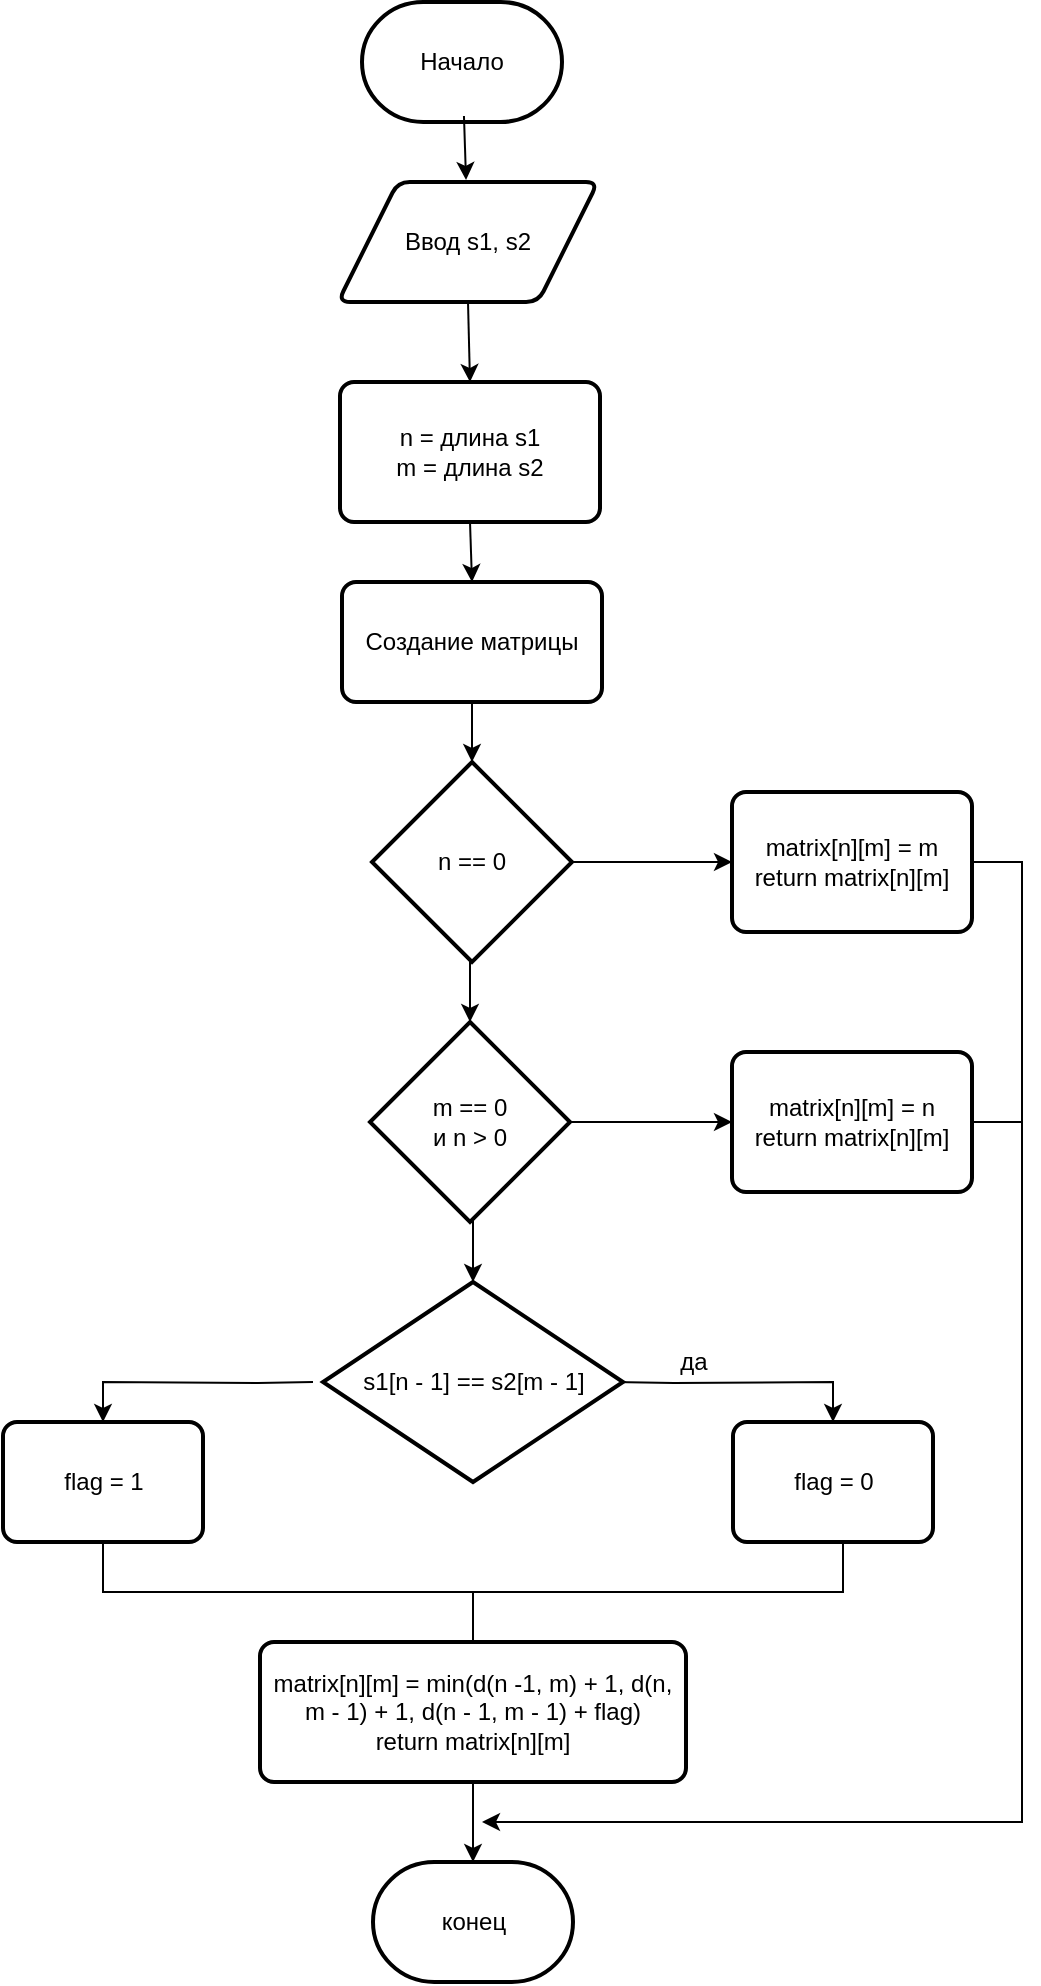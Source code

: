 <mxfile version="13.7.2" type="device"><diagram id="PbOEHsnuYlZ1fzdp9hxf" name="Page-1"><mxGraphModel dx="661" dy="793" grid="1" gridSize="10" guides="1" tooltips="1" connect="1" arrows="1" fold="1" page="1" pageScale="1" pageWidth="850" pageHeight="1100" math="0" shadow="0"><root><mxCell id="0"/><mxCell id="1" parent="0"/><mxCell id="QlhCBS2tbB2hpfsNWzaI-2" value="Начало" style="strokeWidth=2;html=1;shape=mxgraph.flowchart.terminator;whiteSpace=wrap;" parent="1" vertex="1"><mxGeometry x="240" y="20" width="100" height="60" as="geometry"/></mxCell><mxCell id="QlhCBS2tbB2hpfsNWzaI-3" value="Ввод s1, s2" style="shape=parallelogram;html=1;strokeWidth=2;perimeter=parallelogramPerimeter;whiteSpace=wrap;rounded=1;arcSize=12;size=0.23;" parent="1" vertex="1"><mxGeometry x="228" y="110" width="130" height="60" as="geometry"/></mxCell><mxCell id="QlhCBS2tbB2hpfsNWzaI-5" value="" style="endArrow=classic;html=1;entryX=0.554;entryY=0.033;entryDx=0;entryDy=0;entryPerimeter=0;" parent="1" edge="1"><mxGeometry width="50" height="50" relative="1" as="geometry"><mxPoint x="290.978" y="77" as="sourcePoint"/><mxPoint x="292.02" y="108.98" as="targetPoint"/></mxGeometry></mxCell><mxCell id="QlhCBS2tbB2hpfsNWzaI-7" value="n = длина s1&lt;br&gt;m = длина s2" style="rounded=1;whiteSpace=wrap;html=1;absoluteArcSize=1;arcSize=14;strokeWidth=2;" parent="1" vertex="1"><mxGeometry x="229" y="210" width="130" height="70" as="geometry"/></mxCell><mxCell id="QlhCBS2tbB2hpfsNWzaI-8" value="" style="endArrow=classic;html=1;exitX=0.5;exitY=1;exitDx=0;exitDy=0;entryX=0.5;entryY=0;entryDx=0;entryDy=0;" parent="1" source="QlhCBS2tbB2hpfsNWzaI-3" target="QlhCBS2tbB2hpfsNWzaI-7" edge="1"><mxGeometry width="50" height="50" relative="1" as="geometry"><mxPoint x="280" y="420" as="sourcePoint"/><mxPoint x="330" y="370" as="targetPoint"/></mxGeometry></mxCell><mxCell id="Qu5ezBywsPVob5Xysg6p-5" style="edgeStyle=orthogonalEdgeStyle;rounded=0;orthogonalLoop=1;jettySize=auto;html=1;exitX=0.5;exitY=1;exitDx=0;exitDy=0;entryX=0.5;entryY=0;entryDx=0;entryDy=0;entryPerimeter=0;" edge="1" parent="1" source="QlhCBS2tbB2hpfsNWzaI-9" target="Qu5ezBywsPVob5Xysg6p-2"><mxGeometry relative="1" as="geometry"/></mxCell><mxCell id="QlhCBS2tbB2hpfsNWzaI-9" value="Создание матрицы" style="rounded=1;whiteSpace=wrap;html=1;absoluteArcSize=1;arcSize=14;strokeWidth=2;" parent="1" vertex="1"><mxGeometry x="230" y="310" width="130" height="60" as="geometry"/></mxCell><mxCell id="QlhCBS2tbB2hpfsNWzaI-10" value="" style="endArrow=classic;html=1;exitX=0.5;exitY=1;exitDx=0;exitDy=0;entryX=0.5;entryY=0;entryDx=0;entryDy=0;" parent="1" source="QlhCBS2tbB2hpfsNWzaI-7" target="QlhCBS2tbB2hpfsNWzaI-9" edge="1"><mxGeometry width="50" height="50" relative="1" as="geometry"><mxPoint x="280" y="420" as="sourcePoint"/><mxPoint x="330" y="370" as="targetPoint"/></mxGeometry></mxCell><mxCell id="Qu5ezBywsPVob5Xysg6p-4" style="edgeStyle=orthogonalEdgeStyle;rounded=0;orthogonalLoop=1;jettySize=auto;html=1;exitX=1;exitY=0.5;exitDx=0;exitDy=0;exitPerimeter=0;entryX=0;entryY=0.5;entryDx=0;entryDy=0;" edge="1" parent="1" source="Qu5ezBywsPVob5Xysg6p-2" target="Qu5ezBywsPVob5Xysg6p-3"><mxGeometry relative="1" as="geometry"/></mxCell><mxCell id="Qu5ezBywsPVob5Xysg6p-9" style="edgeStyle=orthogonalEdgeStyle;rounded=0;orthogonalLoop=1;jettySize=auto;html=1;exitX=0.5;exitY=1;exitDx=0;exitDy=0;exitPerimeter=0;entryX=0.5;entryY=0;entryDx=0;entryDy=0;entryPerimeter=0;" edge="1" parent="1" source="Qu5ezBywsPVob5Xysg6p-2" target="Qu5ezBywsPVob5Xysg6p-6"><mxGeometry relative="1" as="geometry"/></mxCell><mxCell id="Qu5ezBywsPVob5Xysg6p-2" value="n == 0" style="strokeWidth=2;html=1;shape=mxgraph.flowchart.decision;whiteSpace=wrap;" vertex="1" parent="1"><mxGeometry x="245" y="400" width="100" height="100" as="geometry"/></mxCell><mxCell id="Qu5ezBywsPVob5Xysg6p-22" style="edgeStyle=orthogonalEdgeStyle;rounded=0;orthogonalLoop=1;jettySize=auto;html=1;exitX=1;exitY=0.5;exitDx=0;exitDy=0;" edge="1" parent="1" source="Qu5ezBywsPVob5Xysg6p-3"><mxGeometry relative="1" as="geometry"><mxPoint x="300" y="930" as="targetPoint"/><Array as="points"><mxPoint x="570" y="450"/><mxPoint x="570" y="930"/></Array></mxGeometry></mxCell><mxCell id="Qu5ezBywsPVob5Xysg6p-3" value="matrix[n][m] = m&lt;br&gt;return matrix[n][m]" style="rounded=1;whiteSpace=wrap;html=1;absoluteArcSize=1;arcSize=14;strokeWidth=2;" vertex="1" parent="1"><mxGeometry x="425" y="415" width="120" height="70" as="geometry"/></mxCell><mxCell id="Qu5ezBywsPVob5Xysg6p-8" style="edgeStyle=orthogonalEdgeStyle;rounded=0;orthogonalLoop=1;jettySize=auto;html=1;exitX=1;exitY=0.5;exitDx=0;exitDy=0;exitPerimeter=0;entryX=0;entryY=0.5;entryDx=0;entryDy=0;" edge="1" parent="1" source="Qu5ezBywsPVob5Xysg6p-6" target="Qu5ezBywsPVob5Xysg6p-7"><mxGeometry relative="1" as="geometry"/></mxCell><mxCell id="Qu5ezBywsPVob5Xysg6p-18" style="edgeStyle=orthogonalEdgeStyle;rounded=0;orthogonalLoop=1;jettySize=auto;html=1;exitX=0.5;exitY=1;exitDx=0;exitDy=0;exitPerimeter=0;entryX=0.5;entryY=0;entryDx=0;entryDy=0;entryPerimeter=0;" edge="1" parent="1" source="Qu5ezBywsPVob5Xysg6p-6" target="Qu5ezBywsPVob5Xysg6p-17"><mxGeometry relative="1" as="geometry"/></mxCell><mxCell id="Qu5ezBywsPVob5Xysg6p-6" value="m == 0&lt;br&gt;и n &amp;gt; 0" style="strokeWidth=2;html=1;shape=mxgraph.flowchart.decision;whiteSpace=wrap;" vertex="1" parent="1"><mxGeometry x="244" y="530" width="100" height="100" as="geometry"/></mxCell><mxCell id="Qu5ezBywsPVob5Xysg6p-7" value="matrix[n][m] = n&lt;br&gt;return matrix[n][m]" style="rounded=1;whiteSpace=wrap;html=1;absoluteArcSize=1;arcSize=14;strokeWidth=2;" vertex="1" parent="1"><mxGeometry x="425" y="545" width="120" height="70" as="geometry"/></mxCell><mxCell id="Qu5ezBywsPVob5Xysg6p-10" style="edgeStyle=orthogonalEdgeStyle;rounded=0;orthogonalLoop=1;jettySize=auto;html=1;exitX=1;exitY=0.5;exitDx=0;exitDy=0;exitPerimeter=0;entryX=0.5;entryY=0;entryDx=0;entryDy=0;" edge="1" parent="1" target="Qu5ezBywsPVob5Xysg6p-12"><mxGeometry relative="1" as="geometry"><mxPoint x="365.5" y="710" as="sourcePoint"/></mxGeometry></mxCell><mxCell id="Qu5ezBywsPVob5Xysg6p-11" style="edgeStyle=orthogonalEdgeStyle;rounded=0;orthogonalLoop=1;jettySize=auto;html=1;exitX=0;exitY=0.5;exitDx=0;exitDy=0;exitPerimeter=0;entryX=0.5;entryY=0;entryDx=0;entryDy=0;" edge="1" parent="1" target="Qu5ezBywsPVob5Xysg6p-13"><mxGeometry relative="1" as="geometry"><mxPoint x="215.5" y="710" as="sourcePoint"/></mxGeometry></mxCell><mxCell id="Qu5ezBywsPVob5Xysg6p-12" value="flag = 0" style="rounded=1;whiteSpace=wrap;html=1;absoluteArcSize=1;arcSize=14;strokeWidth=2;" vertex="1" parent="1"><mxGeometry x="425.5" y="730" width="100" height="60" as="geometry"/></mxCell><mxCell id="Qu5ezBywsPVob5Xysg6p-13" value="flag = 1" style="rounded=1;whiteSpace=wrap;html=1;absoluteArcSize=1;arcSize=14;strokeWidth=2;" vertex="1" parent="1"><mxGeometry x="60.5" y="730" width="100" height="60" as="geometry"/></mxCell><mxCell id="Qu5ezBywsPVob5Xysg6p-14" value="да" style="text;html=1;strokeColor=none;fillColor=none;align=center;verticalAlign=middle;whiteSpace=wrap;rounded=0;" vertex="1" parent="1"><mxGeometry x="385.5" y="690" width="40" height="20" as="geometry"/></mxCell><mxCell id="Qu5ezBywsPVob5Xysg6p-15" value="" style="strokeWidth=1;html=1;shape=mxgraph.flowchart.annotation_2;align=left;labelPosition=right;pointerEvents=1;rotation=-90;" vertex="1" parent="1"><mxGeometry x="270.5" y="630" width="50" height="370" as="geometry"/></mxCell><mxCell id="Qu5ezBywsPVob5Xysg6p-17" value="s1[n - 1] == s2[m - 1]" style="strokeWidth=2;html=1;shape=mxgraph.flowchart.decision;whiteSpace=wrap;" vertex="1" parent="1"><mxGeometry x="220.5" y="660" width="150" height="100" as="geometry"/></mxCell><mxCell id="Qu5ezBywsPVob5Xysg6p-21" style="edgeStyle=orthogonalEdgeStyle;rounded=0;orthogonalLoop=1;jettySize=auto;html=1;exitX=0.5;exitY=1;exitDx=0;exitDy=0;entryX=0.5;entryY=0;entryDx=0;entryDy=0;entryPerimeter=0;" edge="1" parent="1" source="Qu5ezBywsPVob5Xysg6p-19" target="Qu5ezBywsPVob5Xysg6p-20"><mxGeometry relative="1" as="geometry"/></mxCell><mxCell id="Qu5ezBywsPVob5Xysg6p-19" value="matrix[n][m] = min(d(n -1, m) + 1, d(n, m - 1) + 1, d(n - 1, m - 1) + flag)&lt;br&gt;return matrix[n][m]" style="rounded=1;whiteSpace=wrap;html=1;absoluteArcSize=1;arcSize=14;strokeWidth=2;" vertex="1" parent="1"><mxGeometry x="189" y="840" width="213" height="70" as="geometry"/></mxCell><mxCell id="Qu5ezBywsPVob5Xysg6p-20" value="конец" style="strokeWidth=2;html=1;shape=mxgraph.flowchart.terminator;whiteSpace=wrap;" vertex="1" parent="1"><mxGeometry x="245.5" y="950" width="100" height="60" as="geometry"/></mxCell><mxCell id="Qu5ezBywsPVob5Xysg6p-24" value="" style="endArrow=none;html=1;exitX=1;exitY=0.5;exitDx=0;exitDy=0;" edge="1" parent="1" source="Qu5ezBywsPVob5Xysg6p-7"><mxGeometry width="50" height="50" relative="1" as="geometry"><mxPoint x="280" y="660" as="sourcePoint"/><mxPoint x="570" y="580" as="targetPoint"/></mxGeometry></mxCell></root></mxGraphModel></diagram></mxfile>